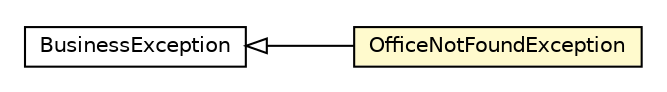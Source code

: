 #!/usr/local/bin/dot
#
# Class diagram 
# Generated by UMLGraph version 5.1 (http://www.umlgraph.org/)
#

digraph G {
	edge [fontname="Helvetica",fontsize=10,labelfontname="Helvetica",labelfontsize=10];
	node [fontname="Helvetica",fontsize=10,shape=plaintext];
	nodesep=0.25;
	ranksep=0.5;
	rankdir=LR;
	// com.inn.headstartdemo.exceptions.application.BusinessException
	c20622 [label=<<table title="com.inn.headstartdemo.exceptions.application.BusinessException" border="0" cellborder="1" cellspacing="0" cellpadding="2" port="p" href="./BusinessException.html">
		<tr><td><table border="0" cellspacing="0" cellpadding="1">
<tr><td align="center" balign="center"> BusinessException </td></tr>
		</table></td></tr>
		</table>>, fontname="Helvetica", fontcolor="black", fontsize=10.0];
	// com.inn.headstartdemo.exceptions.application.OfficeNotFoundException
	c20636 [label=<<table title="com.inn.headstartdemo.exceptions.application.OfficeNotFoundException" border="0" cellborder="1" cellspacing="0" cellpadding="2" port="p" bgcolor="lemonChiffon" href="./OfficeNotFoundException.html">
		<tr><td><table border="0" cellspacing="0" cellpadding="1">
<tr><td align="center" balign="center"> OfficeNotFoundException </td></tr>
		</table></td></tr>
		</table>>, fontname="Helvetica", fontcolor="black", fontsize=10.0];
	//com.inn.headstartdemo.exceptions.application.OfficeNotFoundException extends com.inn.headstartdemo.exceptions.application.BusinessException
	c20622:p -> c20636:p [dir=back,arrowtail=empty];
}

